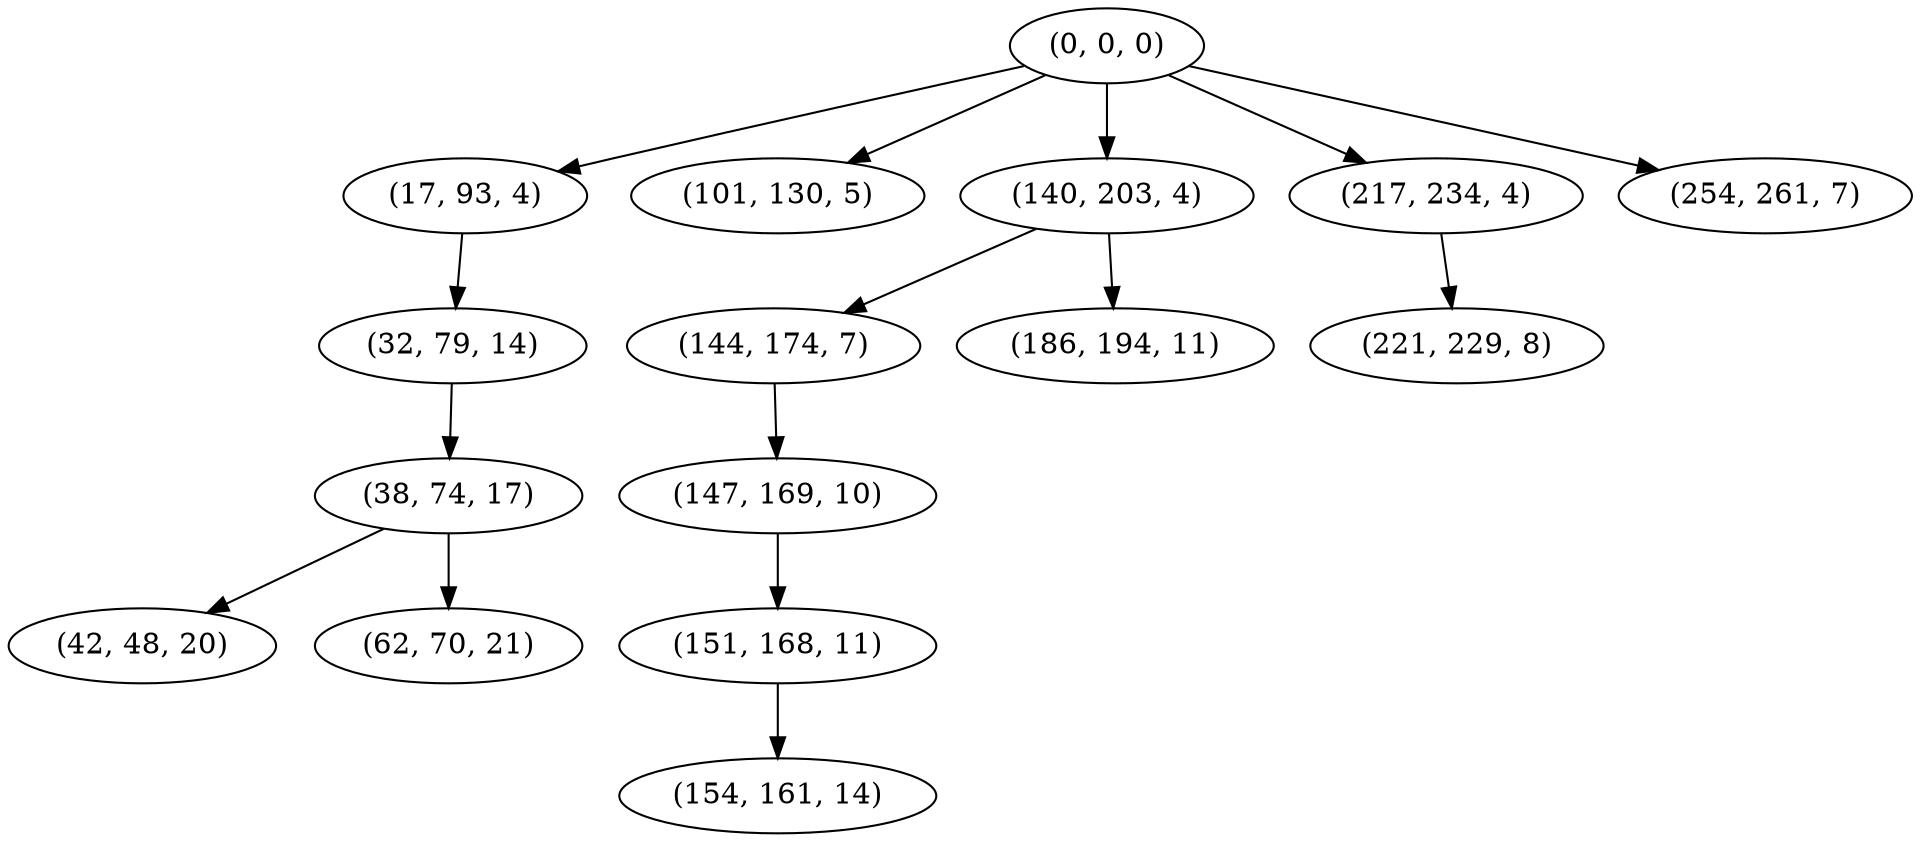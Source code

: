 digraph tree {
    "(0, 0, 0)";
    "(17, 93, 4)";
    "(32, 79, 14)";
    "(38, 74, 17)";
    "(42, 48, 20)";
    "(62, 70, 21)";
    "(101, 130, 5)";
    "(140, 203, 4)";
    "(144, 174, 7)";
    "(147, 169, 10)";
    "(151, 168, 11)";
    "(154, 161, 14)";
    "(186, 194, 11)";
    "(217, 234, 4)";
    "(221, 229, 8)";
    "(254, 261, 7)";
    "(0, 0, 0)" -> "(17, 93, 4)";
    "(0, 0, 0)" -> "(101, 130, 5)";
    "(0, 0, 0)" -> "(140, 203, 4)";
    "(0, 0, 0)" -> "(217, 234, 4)";
    "(0, 0, 0)" -> "(254, 261, 7)";
    "(17, 93, 4)" -> "(32, 79, 14)";
    "(32, 79, 14)" -> "(38, 74, 17)";
    "(38, 74, 17)" -> "(42, 48, 20)";
    "(38, 74, 17)" -> "(62, 70, 21)";
    "(140, 203, 4)" -> "(144, 174, 7)";
    "(140, 203, 4)" -> "(186, 194, 11)";
    "(144, 174, 7)" -> "(147, 169, 10)";
    "(147, 169, 10)" -> "(151, 168, 11)";
    "(151, 168, 11)" -> "(154, 161, 14)";
    "(217, 234, 4)" -> "(221, 229, 8)";
}
